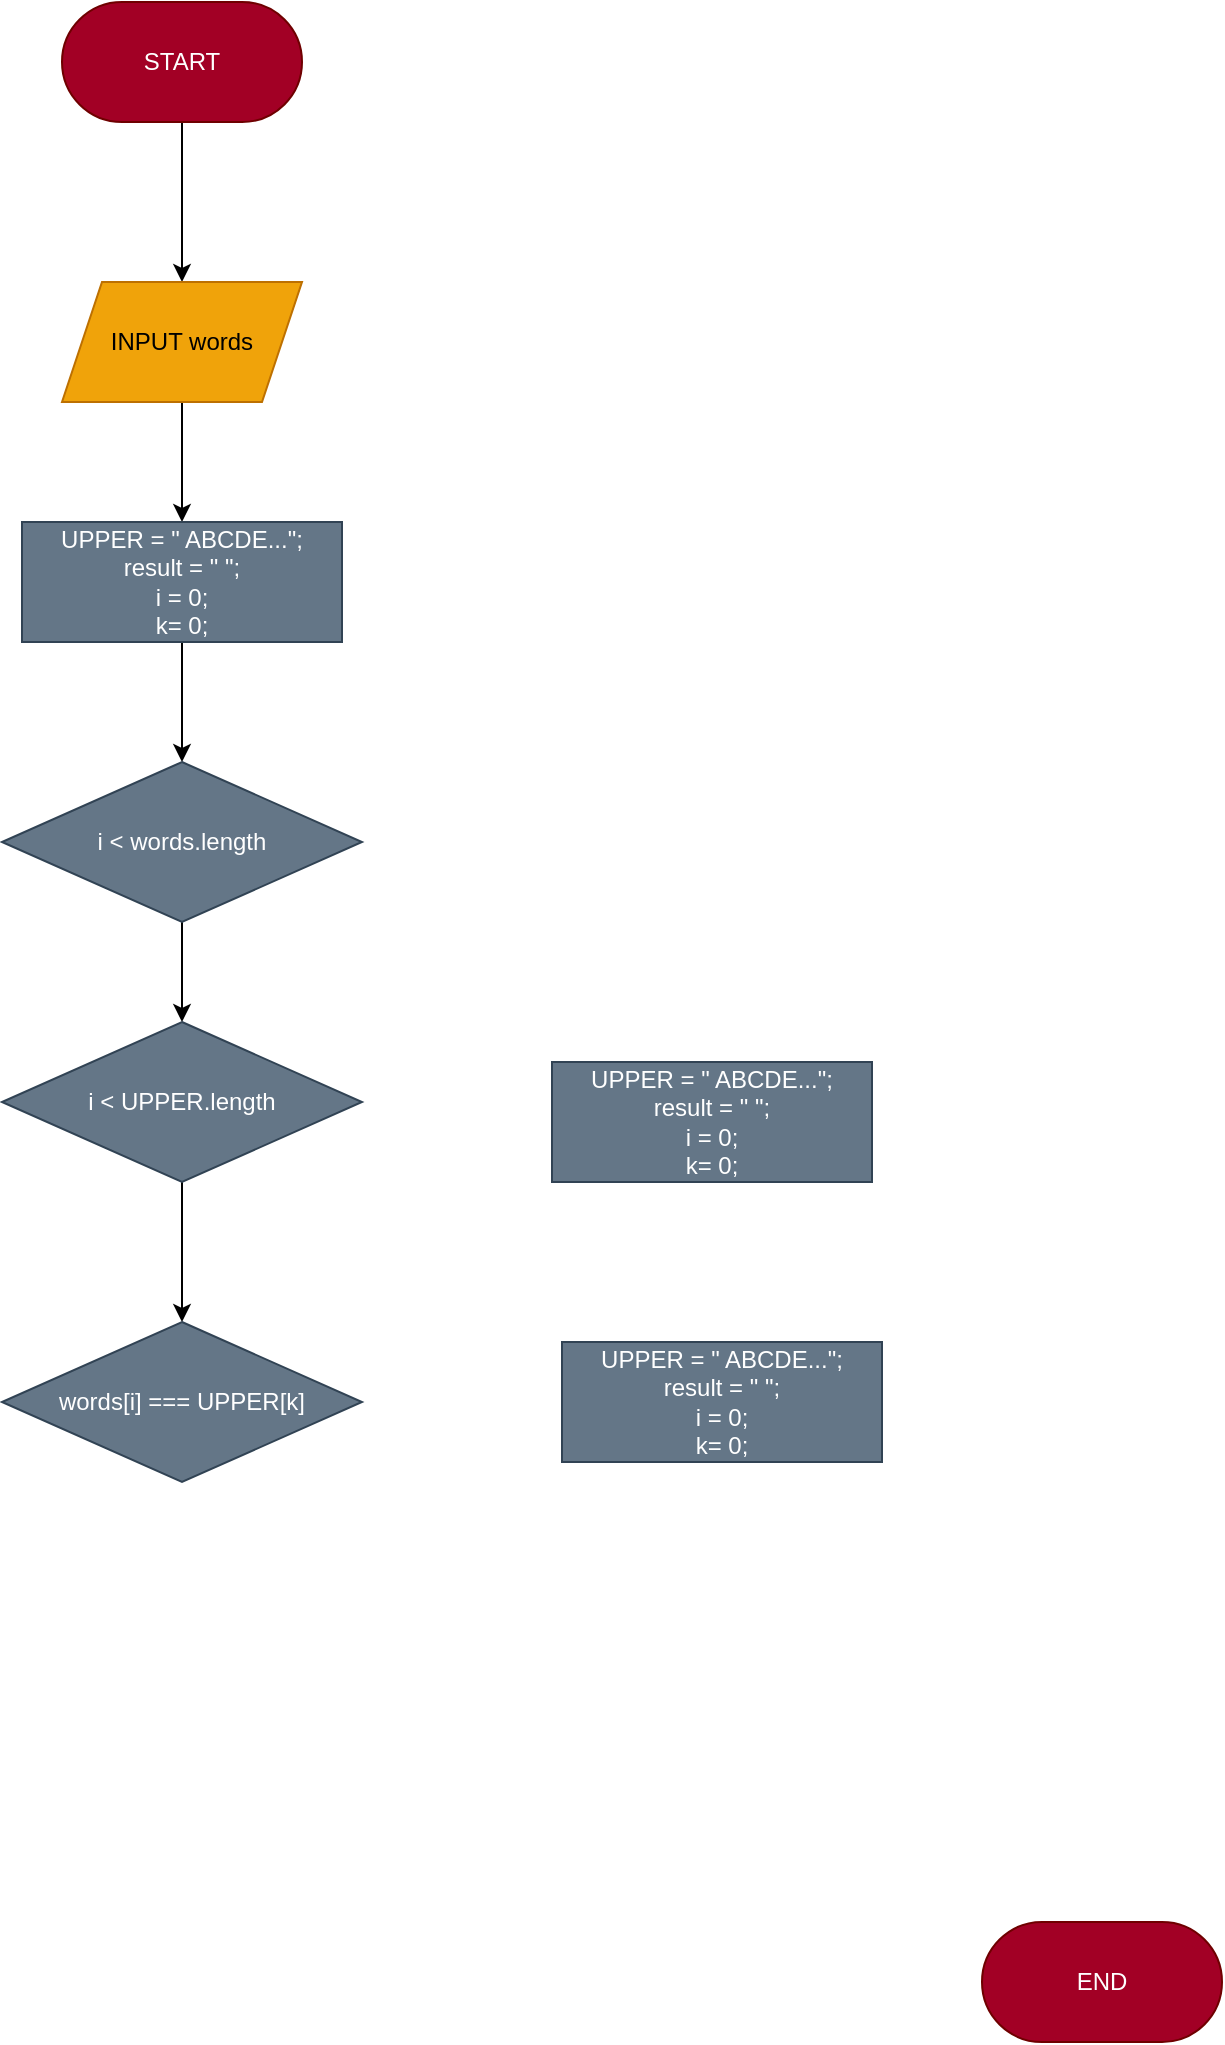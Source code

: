 <mxfile>
    <diagram id="AEuhF8ocDtPDHxXE8WW_" name="Page-1">
        <mxGraphModel dx="1505" dy="795" grid="1" gridSize="10" guides="1" tooltips="1" connect="1" arrows="1" fold="1" page="1" pageScale="1" pageWidth="850" pageHeight="1100" math="0" shadow="0">
            <root>
                <mxCell id="0"/>
                <mxCell id="1" parent="0"/>
                <mxCell id="5" value="" style="edgeStyle=none;html=1;" edge="1" parent="1" source="2" target="4">
                    <mxGeometry relative="1" as="geometry"/>
                </mxCell>
                <mxCell id="2" value="START" style="rounded=1;whiteSpace=wrap;html=1;arcSize=50;fillColor=#a20025;fontColor=#ffffff;strokeColor=#6F0000;" vertex="1" parent="1">
                    <mxGeometry x="180" y="30" width="120" height="60" as="geometry"/>
                </mxCell>
                <mxCell id="3" value="END" style="rounded=1;whiteSpace=wrap;html=1;arcSize=50;fillColor=#a20025;fontColor=#ffffff;strokeColor=#6F0000;" vertex="1" parent="1">
                    <mxGeometry x="640" y="990" width="120" height="60" as="geometry"/>
                </mxCell>
                <mxCell id="7" value="" style="edgeStyle=none;html=1;" edge="1" parent="1" source="4" target="6">
                    <mxGeometry relative="1" as="geometry"/>
                </mxCell>
                <mxCell id="4" value="INPUT words" style="shape=parallelogram;perimeter=parallelogramPerimeter;whiteSpace=wrap;html=1;fixedSize=1;fillColor=#f0a30a;fontColor=#000000;strokeColor=#BD7000;" vertex="1" parent="1">
                    <mxGeometry x="180" y="170" width="120" height="60" as="geometry"/>
                </mxCell>
                <mxCell id="10" value="" style="edgeStyle=none;html=1;" edge="1" parent="1" source="6" target="8">
                    <mxGeometry relative="1" as="geometry"/>
                </mxCell>
                <mxCell id="6" value="UPPER = &quot; ABCDE...&quot;;&lt;br&gt;result = &quot; &quot;;&lt;br&gt;i = 0;&lt;br&gt;k= 0;" style="rounded=0;whiteSpace=wrap;html=1;fillColor=#647687;fontColor=#ffffff;strokeColor=#314354;" vertex="1" parent="1">
                    <mxGeometry x="160" y="290" width="160" height="60" as="geometry"/>
                </mxCell>
                <mxCell id="11" value="" style="edgeStyle=none;html=1;" edge="1" parent="1" source="8" target="9">
                    <mxGeometry relative="1" as="geometry"/>
                </mxCell>
                <mxCell id="8" value="i &amp;lt; words.length" style="rhombus;whiteSpace=wrap;html=1;fillColor=#647687;strokeColor=#314354;fontColor=#ffffff;" vertex="1" parent="1">
                    <mxGeometry x="150" y="410" width="180" height="80" as="geometry"/>
                </mxCell>
                <mxCell id="13" value="" style="edgeStyle=none;html=1;" edge="1" parent="1" source="9" target="12">
                    <mxGeometry relative="1" as="geometry"/>
                </mxCell>
                <mxCell id="9" value="i &amp;lt; UPPER.length" style="rhombus;whiteSpace=wrap;html=1;fillColor=#647687;strokeColor=#314354;fontColor=#ffffff;" vertex="1" parent="1">
                    <mxGeometry x="150" y="540" width="180" height="80" as="geometry"/>
                </mxCell>
                <mxCell id="12" value="words[i] === UPPER[k]" style="rhombus;whiteSpace=wrap;html=1;fillColor=#647687;strokeColor=#314354;fontColor=#ffffff;" vertex="1" parent="1">
                    <mxGeometry x="150" y="690" width="180" height="80" as="geometry"/>
                </mxCell>
                <mxCell id="14" value="UPPER = &quot; ABCDE...&quot;;&lt;br&gt;result = &quot; &quot;;&lt;br&gt;i = 0;&lt;br&gt;k= 0;" style="rounded=0;whiteSpace=wrap;html=1;fillColor=#647687;fontColor=#ffffff;strokeColor=#314354;" vertex="1" parent="1">
                    <mxGeometry x="425" y="560" width="160" height="60" as="geometry"/>
                </mxCell>
                <mxCell id="15" value="UPPER = &quot; ABCDE...&quot;;&lt;br&gt;result = &quot; &quot;;&lt;br&gt;i = 0;&lt;br&gt;k= 0;" style="rounded=0;whiteSpace=wrap;html=1;fillColor=#647687;fontColor=#ffffff;strokeColor=#314354;" vertex="1" parent="1">
                    <mxGeometry x="430" y="700" width="160" height="60" as="geometry"/>
                </mxCell>
            </root>
        </mxGraphModel>
    </diagram>
</mxfile>